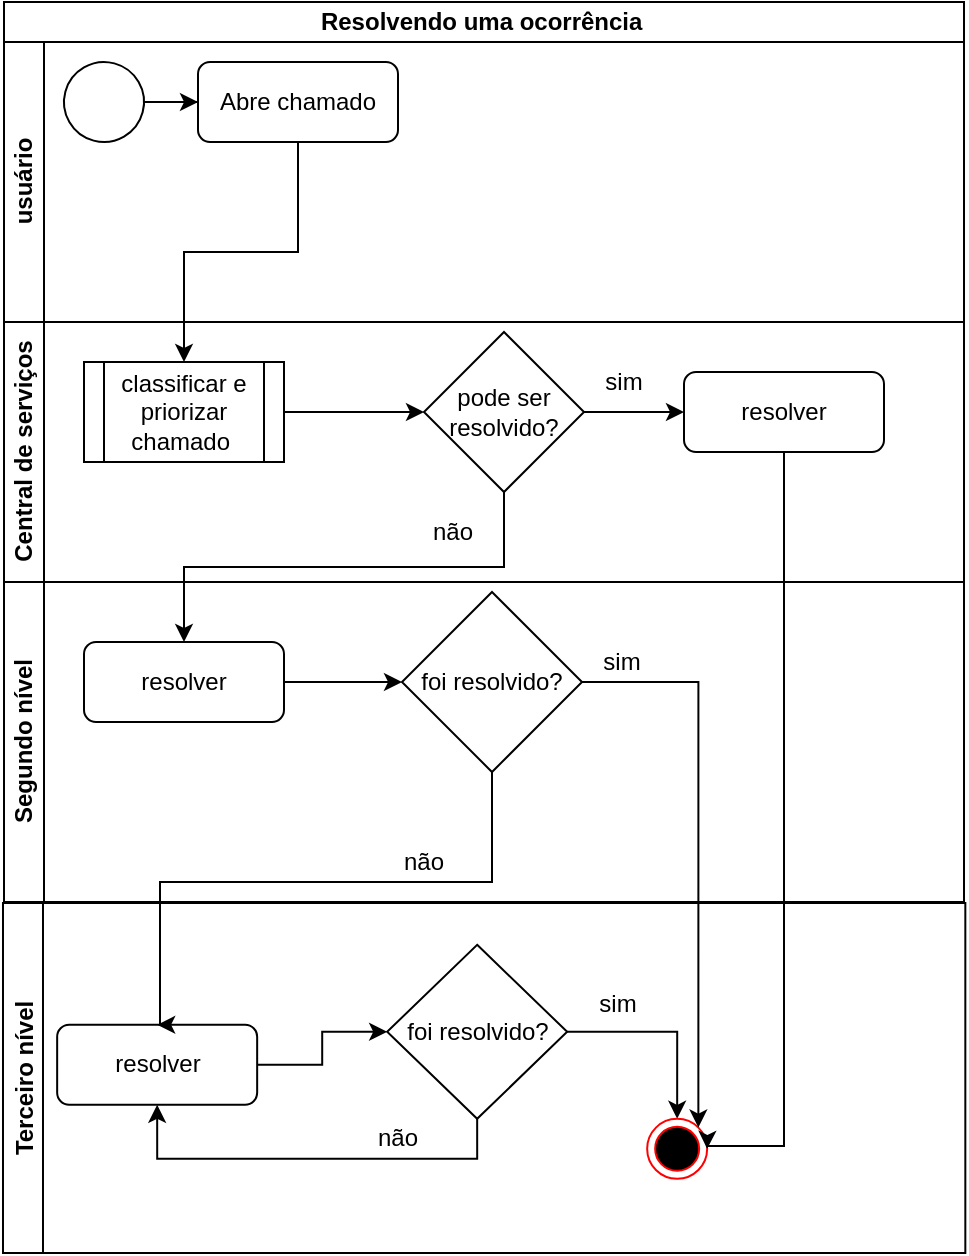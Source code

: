 <mxfile version="13.1.5"><diagram id="-0hPxlXaJW0f-GkXjzs_" name="Page-1"><mxGraphModel dx="981" dy="548" grid="1" gridSize="10" guides="1" tooltips="1" connect="1" arrows="1" fold="1" page="1" pageScale="1" pageWidth="827" pageHeight="1169" math="0" shadow="0"><root><mxCell id="0"/><mxCell id="1" parent="0"/><mxCell id="dGULUo-Wyx1-_96ADph_-22" value="Terceiro nível" style="swimlane;rotation=-90;startSize=20;" vertex="1" parent="1"><mxGeometry x="292.58" y="927.4" width="175" height="481.17" as="geometry"/></mxCell><mxCell id="dGULUo-Wyx1-_96ADph_-23" value="" style="edgeStyle=orthogonalEdgeStyle;rounded=0;orthogonalLoop=1;jettySize=auto;html=1;" edge="1" parent="dGULUo-Wyx1-_96ADph_-22" source="dGULUo-Wyx1-_96ADph_-24" target="dGULUo-Wyx1-_96ADph_-27"><mxGeometry relative="1" as="geometry"/></mxCell><mxCell id="dGULUo-Wyx1-_96ADph_-24" value="resolver" style="rounded=1;whiteSpace=wrap;html=1;" vertex="1" parent="dGULUo-Wyx1-_96ADph_-22"><mxGeometry x="-126" y="214" width="100" height="40" as="geometry"/></mxCell><mxCell id="dGULUo-Wyx1-_96ADph_-25" style="edgeStyle=orthogonalEdgeStyle;rounded=0;orthogonalLoop=1;jettySize=auto;html=1;exitX=0.5;exitY=1;exitDx=0;exitDy=0;entryX=0.5;entryY=1;entryDx=0;entryDy=0;" edge="1" parent="dGULUo-Wyx1-_96ADph_-22" source="dGULUo-Wyx1-_96ADph_-27" target="dGULUo-Wyx1-_96ADph_-24"><mxGeometry relative="1" as="geometry"/></mxCell><mxCell id="dGULUo-Wyx1-_96ADph_-26" style="edgeStyle=orthogonalEdgeStyle;rounded=0;orthogonalLoop=1;jettySize=auto;html=1;exitX=1;exitY=0.5;exitDx=0;exitDy=0;entryX=0.5;entryY=0;entryDx=0;entryDy=0;" edge="1" parent="dGULUo-Wyx1-_96ADph_-22" source="dGULUo-Wyx1-_96ADph_-27" target="dGULUo-Wyx1-_96ADph_-29"><mxGeometry relative="1" as="geometry"/></mxCell><mxCell id="dGULUo-Wyx1-_96ADph_-27" value="foi resolvido?" style="rhombus;whiteSpace=wrap;html=1;" vertex="1" parent="dGULUo-Wyx1-_96ADph_-22"><mxGeometry x="39" y="174" width="90" height="87" as="geometry"/></mxCell><mxCell id="dGULUo-Wyx1-_96ADph_-28" value="não" style="text;html=1;strokeColor=none;fillColor=none;align=center;verticalAlign=middle;whiteSpace=wrap;rounded=0;" vertex="1" parent="dGULUo-Wyx1-_96ADph_-22"><mxGeometry x="24" y="261" width="40" height="20" as="geometry"/></mxCell><mxCell id="dGULUo-Wyx1-_96ADph_-29" value="" style="ellipse;html=1;shape=endState;fillColor=#000000;strokeColor=#ff0000;" vertex="1" parent="dGULUo-Wyx1-_96ADph_-22"><mxGeometry x="169" y="261" width="30" height="30" as="geometry"/></mxCell><mxCell id="dGULUo-Wyx1-_96ADph_-30" value="sim" style="text;html=1;strokeColor=none;fillColor=none;align=center;verticalAlign=middle;whiteSpace=wrap;rounded=0;" vertex="1" parent="dGULUo-Wyx1-_96ADph_-22"><mxGeometry x="134" y="194" width="40" height="20" as="geometry"/></mxCell><mxCell id="dGULUo-Wyx1-_96ADph_-31" style="edgeStyle=orthogonalEdgeStyle;rounded=0;orthogonalLoop=1;jettySize=auto;html=1;exitX=0.5;exitY=1;exitDx=0;exitDy=0;entryX=0.5;entryY=0;entryDx=0;entryDy=0;" edge="1" parent="1" source="dGULUo-Wyx1-_96ADph_-20" target="dGULUo-Wyx1-_96ADph_-24"><mxGeometry relative="1" as="geometry"><Array as="points"><mxPoint x="384" y="1070"/><mxPoint x="218" y="1070"/></Array></mxGeometry></mxCell><mxCell id="dGULUo-Wyx1-_96ADph_-32" style="edgeStyle=orthogonalEdgeStyle;rounded=0;orthogonalLoop=1;jettySize=auto;html=1;exitX=0.5;exitY=1;exitDx=0;exitDy=0;entryX=1;entryY=0.5;entryDx=0;entryDy=0;" edge="1" parent="1" source="dGULUo-Wyx1-_96ADph_-12" target="dGULUo-Wyx1-_96ADph_-29"><mxGeometry relative="1" as="geometry"><mxPoint x="580" y="890" as="targetPoint"/><Array as="points"><mxPoint x="530" y="1202"/></Array></mxGeometry></mxCell><mxCell id="dGULUo-Wyx1-_96ADph_-33" value="" style="edgeStyle=orthogonalEdgeStyle;rounded=0;orthogonalLoop=1;jettySize=auto;html=1;entryX=1;entryY=0;entryDx=0;entryDy=0;" edge="1" parent="1" source="dGULUo-Wyx1-_96ADph_-20" target="dGULUo-Wyx1-_96ADph_-29"><mxGeometry relative="1" as="geometry"><mxPoint x="530" y="970" as="targetPoint"/></mxGeometry></mxCell><mxCell id="dGULUo-Wyx1-_96ADph_-1" value="Resolvendo uma ocorrência&amp;nbsp;" style="swimlane;html=1;childLayout=stackLayout;resizeParent=1;resizeParentMax=0;horizontal=1;startSize=20;horizontalStack=0;" vertex="1" parent="1"><mxGeometry x="140" y="630" width="480" height="450" as="geometry"/></mxCell><mxCell id="dGULUo-Wyx1-_96ADph_-2" value="usuário" style="swimlane;html=1;startSize=20;horizontal=0;" vertex="1" parent="dGULUo-Wyx1-_96ADph_-1"><mxGeometry y="20" width="480" height="140" as="geometry"/></mxCell><mxCell id="dGULUo-Wyx1-_96ADph_-3" value="" style="edgeStyle=orthogonalEdgeStyle;rounded=0;orthogonalLoop=1;jettySize=auto;html=1;" edge="1" parent="dGULUo-Wyx1-_96ADph_-2" source="dGULUo-Wyx1-_96ADph_-4" target="dGULUo-Wyx1-_96ADph_-5"><mxGeometry relative="1" as="geometry"/></mxCell><mxCell id="dGULUo-Wyx1-_96ADph_-4" value="" style="ellipse;whiteSpace=wrap;html=1;rotation=60;" vertex="1" parent="dGULUo-Wyx1-_96ADph_-2"><mxGeometry x="30" y="10" width="40" height="40" as="geometry"/></mxCell><mxCell id="dGULUo-Wyx1-_96ADph_-5" value="Abre chamado&lt;br&gt;" style="rounded=1;whiteSpace=wrap;html=1;" vertex="1" parent="dGULUo-Wyx1-_96ADph_-2"><mxGeometry x="97" y="10" width="100" height="40" as="geometry"/></mxCell><mxCell id="dGULUo-Wyx1-_96ADph_-6" value="Central de serviços" style="swimlane;html=1;startSize=20;horizontal=0;" vertex="1" parent="dGULUo-Wyx1-_96ADph_-1"><mxGeometry y="160" width="480" height="130" as="geometry"/></mxCell><mxCell id="dGULUo-Wyx1-_96ADph_-7" style="edgeStyle=orthogonalEdgeStyle;rounded=0;orthogonalLoop=1;jettySize=auto;html=1;exitX=1;exitY=0.5;exitDx=0;exitDy=0;entryX=0;entryY=0.5;entryDx=0;entryDy=0;" edge="1" parent="dGULUo-Wyx1-_96ADph_-6" source="dGULUo-Wyx1-_96ADph_-9" target="dGULUo-Wyx1-_96ADph_-11"><mxGeometry relative="1" as="geometry"/></mxCell><mxCell id="dGULUo-Wyx1-_96ADph_-8" value="sim" style="text;html=1;strokeColor=none;fillColor=none;align=center;verticalAlign=middle;whiteSpace=wrap;rounded=0;" vertex="1" parent="dGULUo-Wyx1-_96ADph_-6"><mxGeometry x="290" y="20" width="40" height="20" as="geometry"/></mxCell><mxCell id="dGULUo-Wyx1-_96ADph_-9" value="classificar e priorizar chamado&amp;nbsp;" style="shape=process;whiteSpace=wrap;html=1;backgroundOutline=1;" vertex="1" parent="dGULUo-Wyx1-_96ADph_-6"><mxGeometry x="40" y="20" width="100" height="50" as="geometry"/></mxCell><mxCell id="dGULUo-Wyx1-_96ADph_-10" value="" style="edgeStyle=orthogonalEdgeStyle;rounded=0;orthogonalLoop=1;jettySize=auto;html=1;" edge="1" parent="dGULUo-Wyx1-_96ADph_-6" source="dGULUo-Wyx1-_96ADph_-11" target="dGULUo-Wyx1-_96ADph_-12"><mxGeometry relative="1" as="geometry"/></mxCell><mxCell id="dGULUo-Wyx1-_96ADph_-11" value="pode ser resolvido?" style="rhombus;whiteSpace=wrap;html=1;" vertex="1" parent="dGULUo-Wyx1-_96ADph_-6"><mxGeometry x="210" y="5" width="80" height="80" as="geometry"/></mxCell><mxCell id="dGULUo-Wyx1-_96ADph_-12" value="resolver" style="rounded=1;whiteSpace=wrap;html=1;" vertex="1" parent="dGULUo-Wyx1-_96ADph_-6"><mxGeometry x="340" y="25" width="100" height="40" as="geometry"/></mxCell><mxCell id="dGULUo-Wyx1-_96ADph_-13" value="não" style="text;html=1;align=center;verticalAlign=middle;resizable=0;points=[];autosize=1;" vertex="1" parent="dGULUo-Wyx1-_96ADph_-6"><mxGeometry x="204" y="95" width="40" height="20" as="geometry"/></mxCell><mxCell id="dGULUo-Wyx1-_96ADph_-14" style="edgeStyle=orthogonalEdgeStyle;rounded=0;orthogonalLoop=1;jettySize=auto;html=1;exitX=0.5;exitY=1;exitDx=0;exitDy=0;entryX=0.5;entryY=0;entryDx=0;entryDy=0;" edge="1" parent="dGULUo-Wyx1-_96ADph_-1" source="dGULUo-Wyx1-_96ADph_-5" target="dGULUo-Wyx1-_96ADph_-9"><mxGeometry relative="1" as="geometry"/></mxCell><mxCell id="dGULUo-Wyx1-_96ADph_-15" style="edgeStyle=orthogonalEdgeStyle;rounded=0;orthogonalLoop=1;jettySize=auto;html=1;exitX=0.5;exitY=1;exitDx=0;exitDy=0;entryX=0.5;entryY=0;entryDx=0;entryDy=0;" edge="1" parent="dGULUo-Wyx1-_96ADph_-1" source="dGULUo-Wyx1-_96ADph_-11" target="dGULUo-Wyx1-_96ADph_-19"><mxGeometry relative="1" as="geometry"/></mxCell><mxCell id="dGULUo-Wyx1-_96ADph_-16" value="Segundo nível" style="swimlane;html=1;startSize=20;horizontal=0;" vertex="1" parent="dGULUo-Wyx1-_96ADph_-1"><mxGeometry y="290" width="480" height="160" as="geometry"/></mxCell><mxCell id="dGULUo-Wyx1-_96ADph_-17" style="edgeStyle=orthogonalEdgeStyle;rounded=0;orthogonalLoop=1;jettySize=auto;html=1;exitX=1;exitY=0.5;exitDx=0;exitDy=0;entryX=0;entryY=0.5;entryDx=0;entryDy=0;" edge="1" parent="dGULUo-Wyx1-_96ADph_-16" source="dGULUo-Wyx1-_96ADph_-19" target="dGULUo-Wyx1-_96ADph_-20"><mxGeometry relative="1" as="geometry"/></mxCell><mxCell id="dGULUo-Wyx1-_96ADph_-18" value="sim" style="text;html=1;strokeColor=none;fillColor=none;align=center;verticalAlign=middle;whiteSpace=wrap;rounded=0;" vertex="1" parent="dGULUo-Wyx1-_96ADph_-16"><mxGeometry x="289" y="30" width="40" height="20" as="geometry"/></mxCell><mxCell id="dGULUo-Wyx1-_96ADph_-19" value="resolver" style="rounded=1;whiteSpace=wrap;html=1;" vertex="1" parent="dGULUo-Wyx1-_96ADph_-16"><mxGeometry x="40" y="30" width="100" height="40" as="geometry"/></mxCell><mxCell id="dGULUo-Wyx1-_96ADph_-20" value="foi resolvido?" style="rhombus;whiteSpace=wrap;html=1;" vertex="1" parent="dGULUo-Wyx1-_96ADph_-16"><mxGeometry x="199" y="5" width="90" height="90" as="geometry"/></mxCell><mxCell id="dGULUo-Wyx1-_96ADph_-21" value="não" style="text;html=1;strokeColor=none;fillColor=none;align=center;verticalAlign=middle;whiteSpace=wrap;rounded=0;" vertex="1" parent="dGULUo-Wyx1-_96ADph_-16"><mxGeometry x="190" y="130" width="40" height="20" as="geometry"/></mxCell></root></mxGraphModel></diagram></mxfile>